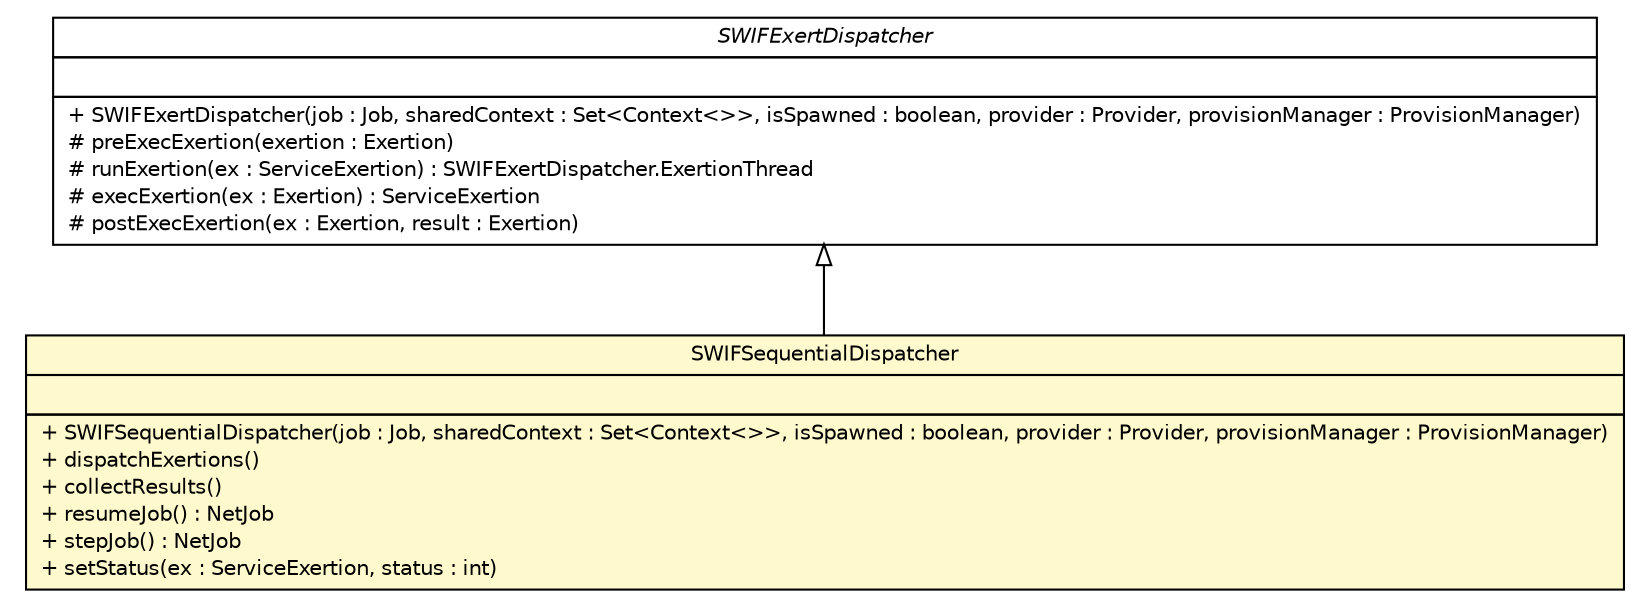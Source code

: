 #!/usr/local/bin/dot
#
# Class diagram 
# Generated by UMLGraph version R5_6 (http://www.umlgraph.org/)
#

digraph G {
	edge [fontname="Helvetica",fontsize=10,labelfontname="Helvetica",labelfontsize=10];
	node [fontname="Helvetica",fontsize=10,shape=plaintext];
	nodesep=0.25;
	ranksep=0.5;
	// sorcer.core.dispatch.SWIFExertDispatcher
	c280898 [label=<<table title="sorcer.core.dispatch.SWIFExertDispatcher" border="0" cellborder="1" cellspacing="0" cellpadding="2" port="p" href="./SWIFExertDispatcher.html">
		<tr><td><table border="0" cellspacing="0" cellpadding="1">
<tr><td align="center" balign="center"><font face="Helvetica-Oblique"> SWIFExertDispatcher </font></td></tr>
		</table></td></tr>
		<tr><td><table border="0" cellspacing="0" cellpadding="1">
<tr><td align="left" balign="left">  </td></tr>
		</table></td></tr>
		<tr><td><table border="0" cellspacing="0" cellpadding="1">
<tr><td align="left" balign="left"> + SWIFExertDispatcher(job : Job, sharedContext : Set&lt;Context&lt;&gt;&gt;, isSpawned : boolean, provider : Provider, provisionManager : ProvisionManager) </td></tr>
<tr><td align="left" balign="left"> # preExecExertion(exertion : Exertion) </td></tr>
<tr><td align="left" balign="left"> # runExertion(ex : ServiceExertion) : SWIFExertDispatcher.ExertionThread </td></tr>
<tr><td align="left" balign="left"> # execExertion(ex : Exertion) : ServiceExertion </td></tr>
<tr><td align="left" balign="left"> # postExecExertion(ex : Exertion, result : Exertion) </td></tr>
		</table></td></tr>
		</table>>, URL="./SWIFExertDispatcher.html", fontname="Helvetica", fontcolor="black", fontsize=10.0];
	// sorcer.core.dispatch.SWIFSequentialDispatcher
	c280907 [label=<<table title="sorcer.core.dispatch.SWIFSequentialDispatcher" border="0" cellborder="1" cellspacing="0" cellpadding="2" port="p" bgcolor="lemonChiffon" href="./SWIFSequentialDispatcher.html">
		<tr><td><table border="0" cellspacing="0" cellpadding="1">
<tr><td align="center" balign="center"> SWIFSequentialDispatcher </td></tr>
		</table></td></tr>
		<tr><td><table border="0" cellspacing="0" cellpadding="1">
<tr><td align="left" balign="left">  </td></tr>
		</table></td></tr>
		<tr><td><table border="0" cellspacing="0" cellpadding="1">
<tr><td align="left" balign="left"> + SWIFSequentialDispatcher(job : Job, sharedContext : Set&lt;Context&lt;&gt;&gt;, isSpawned : boolean, provider : Provider, provisionManager : ProvisionManager) </td></tr>
<tr><td align="left" balign="left"> + dispatchExertions() </td></tr>
<tr><td align="left" balign="left"> + collectResults() </td></tr>
<tr><td align="left" balign="left"> + resumeJob() : NetJob </td></tr>
<tr><td align="left" balign="left"> + stepJob() : NetJob </td></tr>
<tr><td align="left" balign="left"> + setStatus(ex : ServiceExertion, status : int) </td></tr>
		</table></td></tr>
		</table>>, URL="./SWIFSequentialDispatcher.html", fontname="Helvetica", fontcolor="black", fontsize=10.0];
	//sorcer.core.dispatch.SWIFSequentialDispatcher extends sorcer.core.dispatch.SWIFExertDispatcher
	c280898:p -> c280907:p [dir=back,arrowtail=empty];
}

